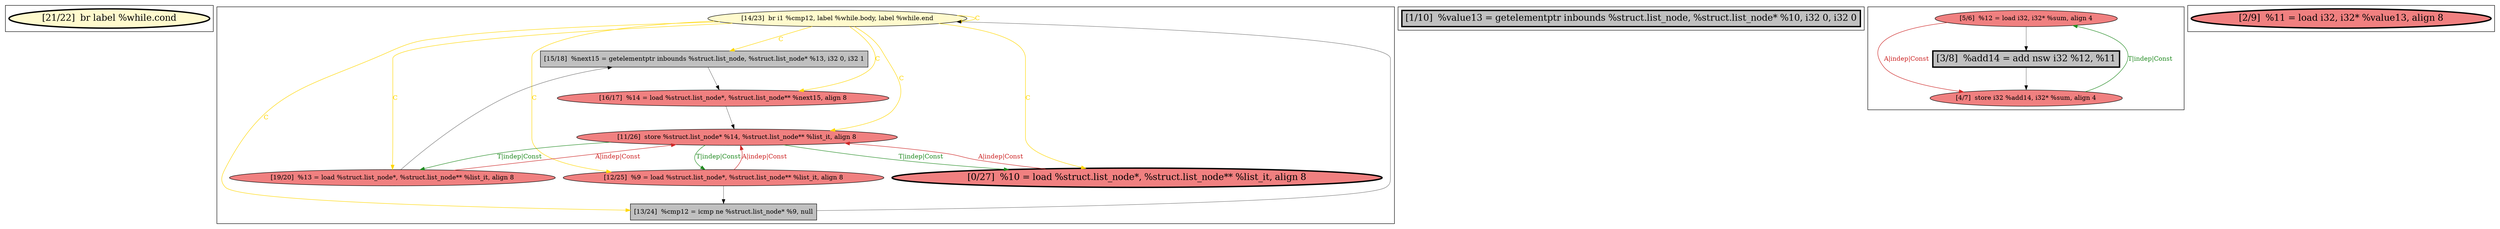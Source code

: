 
digraph G {





subgraph cluster4 {


node404 [penwidth=3.0,fontsize=20,fillcolor=lemonchiffon,label="[21/22]  br label %while.cond",shape=ellipse,style=filled ]



}

subgraph cluster3 {


node402 [fillcolor=lemonchiffon,label="[14/23]  br i1 %cmp12, label %while.body, label %while.end",shape=ellipse,style=filled ]
node397 [fillcolor=grey,label="[15/18]  %next15 = getelementptr inbounds %struct.list_node, %struct.list_node* %13, i32 0, i32 1",shape=rectangle,style=filled ]
node396 [fillcolor=lightcoral,label="[19/20]  %13 = load %struct.list_node*, %struct.list_node** %list_it, align 8",shape=ellipse,style=filled ]
node403 [fillcolor=grey,label="[13/24]  %cmp12 = icmp ne %struct.list_node* %9, null",shape=rectangle,style=filled ]
node400 [fillcolor=lightcoral,label="[12/25]  %9 = load %struct.list_node*, %struct.list_node** %list_it, align 8",shape=ellipse,style=filled ]
node398 [penwidth=3.0,fontsize=20,fillcolor=lightcoral,label="[0/27]  %10 = load %struct.list_node*, %struct.list_node** %list_it, align 8",shape=ellipse,style=filled ]
node399 [fillcolor=lightcoral,label="[16/17]  %14 = load %struct.list_node*, %struct.list_node** %next15, align 8",shape=ellipse,style=filled ]
node401 [fillcolor=lightcoral,label="[11/26]  store %struct.list_node* %14, %struct.list_node** %list_it, align 8",shape=ellipse,style=filled ]

node402->node397 [style=solid,color=gold,label="C",penwidth=1.0,fontcolor=gold ]
node398->node401 [style=solid,color=firebrick3,label="A|indep|Const",penwidth=1.0,fontcolor=firebrick3 ]
node401->node400 [style=solid,color=forestgreen,label="T|indep|Const",penwidth=1.0,fontcolor=forestgreen ]
node400->node401 [style=solid,color=firebrick3,label="A|indep|Const",penwidth=1.0,fontcolor=firebrick3 ]
node396->node401 [style=solid,color=firebrick3,label="A|indep|Const",penwidth=1.0,fontcolor=firebrick3 ]
node402->node402 [style=solid,color=gold,label="C",penwidth=1.0,fontcolor=gold ]
node401->node398 [style=solid,color=forestgreen,label="T|indep|Const",penwidth=1.0,fontcolor=forestgreen ]
node402->node398 [style=solid,color=gold,label="C",penwidth=1.0,fontcolor=gold ]
node403->node402 [style=solid,color=black,label="",penwidth=0.5,fontcolor=black ]
node402->node403 [style=solid,color=gold,label="C",penwidth=1.0,fontcolor=gold ]
node399->node401 [style=solid,color=black,label="",penwidth=0.5,fontcolor=black ]
node396->node397 [style=solid,color=black,label="",penwidth=0.5,fontcolor=black ]
node402->node399 [style=solid,color=gold,label="C",penwidth=1.0,fontcolor=gold ]
node402->node401 [style=solid,color=gold,label="C",penwidth=1.0,fontcolor=gold ]
node402->node396 [style=solid,color=gold,label="C",penwidth=1.0,fontcolor=gold ]
node402->node400 [style=solid,color=gold,label="C",penwidth=1.0,fontcolor=gold ]
node400->node403 [style=solid,color=black,label="",penwidth=0.5,fontcolor=black ]
node401->node396 [style=solid,color=forestgreen,label="T|indep|Const",penwidth=1.0,fontcolor=forestgreen ]
node397->node399 [style=solid,color=black,label="",penwidth=0.5,fontcolor=black ]


}

subgraph cluster2 {


node395 [penwidth=3.0,fontsize=20,fillcolor=grey,label="[1/10]  %value13 = getelementptr inbounds %struct.list_node, %struct.list_node* %10, i32 0, i32 0",shape=rectangle,style=filled ]



}

subgraph cluster0 {


node393 [fillcolor=lightcoral,label="[5/6]  %12 = load i32, i32* %sum, align 4",shape=ellipse,style=filled ]
node391 [fillcolor=lightcoral,label="[4/7]  store i32 %add14, i32* %sum, align 4",shape=ellipse,style=filled ]
node392 [penwidth=3.0,fontsize=20,fillcolor=grey,label="[3/8]  %add14 = add nsw i32 %12, %11",shape=rectangle,style=filled ]

node392->node391 [style=solid,color=black,label="",penwidth=0.5,fontcolor=black ]
node391->node393 [style=solid,color=forestgreen,label="T|indep|Const",penwidth=1.0,fontcolor=forestgreen ]
node393->node392 [style=solid,color=black,label="",penwidth=0.5,fontcolor=black ]
node393->node391 [style=solid,color=firebrick3,label="A|indep|Const",penwidth=1.0,fontcolor=firebrick3 ]


}

subgraph cluster1 {


node394 [penwidth=3.0,fontsize=20,fillcolor=lightcoral,label="[2/9]  %11 = load i32, i32* %value13, align 8",shape=ellipse,style=filled ]



}

}
